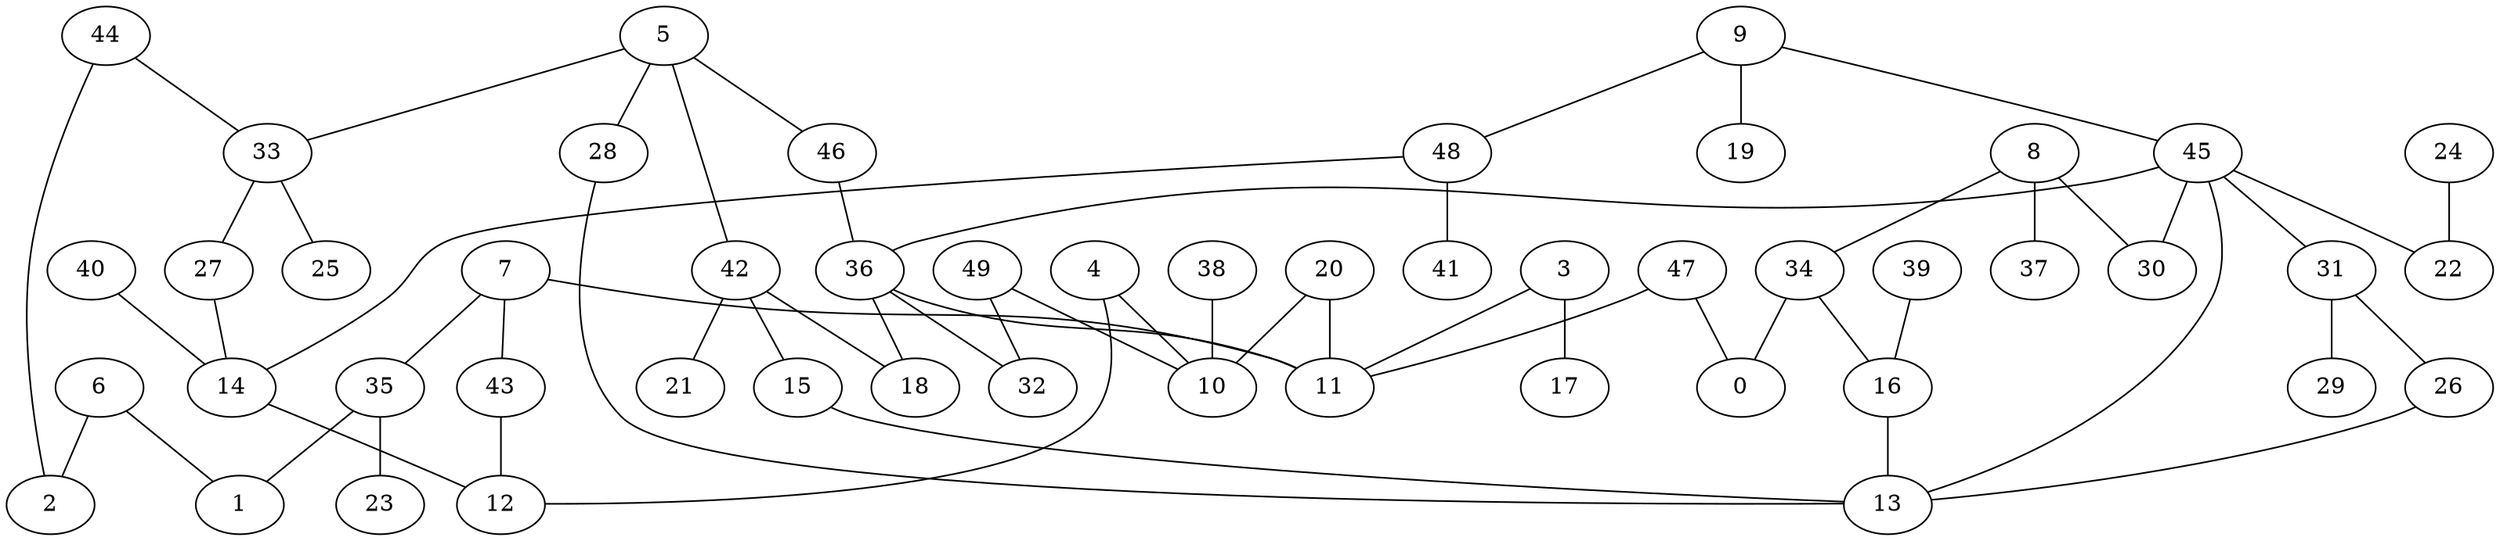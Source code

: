 digraph GG_graph {

subgraph G_graph {
edge [color = black]
"38" -> "10" [dir = none]
"24" -> "22" [dir = none]
"34" -> "0" [dir = none]
"14" -> "12" [dir = none]
"8" -> "37" [dir = none]
"8" -> "30" [dir = none]
"20" -> "11" [dir = none]
"40" -> "14" [dir = none]
"43" -> "12" [dir = none]
"35" -> "23" [dir = none]
"35" -> "1" [dir = none]
"31" -> "29" [dir = none]
"28" -> "13" [dir = none]
"46" -> "36" [dir = none]
"7" -> "35" [dir = none]
"7" -> "43" [dir = none]
"7" -> "11" [dir = none]
"47" -> "0" [dir = none]
"47" -> "11" [dir = none]
"16" -> "13" [dir = none]
"5" -> "42" [dir = none]
"5" -> "33" [dir = none]
"5" -> "46" [dir = none]
"26" -> "13" [dir = none]
"6" -> "2" [dir = none]
"3" -> "17" [dir = none]
"3" -> "11" [dir = none]
"45" -> "31" [dir = none]
"45" -> "13" [dir = none]
"45" -> "22" [dir = none]
"45" -> "30" [dir = none]
"45" -> "36" [dir = none]
"15" -> "13" [dir = none]
"39" -> "16" [dir = none]
"48" -> "41" [dir = none]
"33" -> "27" [dir = none]
"33" -> "25" [dir = none]
"44" -> "2" [dir = none]
"44" -> "33" [dir = none]
"36" -> "18" [dir = none]
"36" -> "32" [dir = none]
"36" -> "11" [dir = none]
"9" -> "48" [dir = none]
"9" -> "19" [dir = none]
"9" -> "45" [dir = none]
"4" -> "10" [dir = none]
"4" -> "12" [dir = none]
"49" -> "32" [dir = none]
"42" -> "21" [dir = none]
"8" -> "34" [dir = none]
"5" -> "28" [dir = none]
"42" -> "15" [dir = none]
"31" -> "26" [dir = none]
"42" -> "18" [dir = none]
"34" -> "16" [dir = none]
"48" -> "14" [dir = none]
"20" -> "10" [dir = none]
"27" -> "14" [dir = none]
"6" -> "1" [dir = none]
"49" -> "10" [dir = none]
}

}
